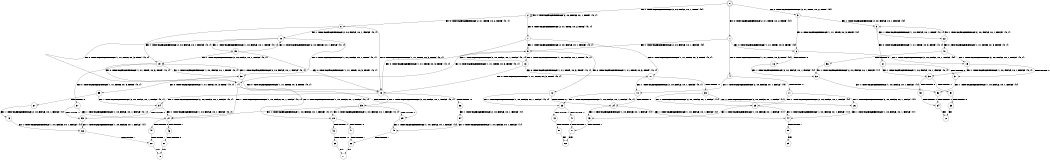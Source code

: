 digraph BCG {
size = "7, 10.5";
center = TRUE;
node [shape = circle];
0 [peripheries = 2];
0 -> 1 [label = "EX !0 !ATOMIC_EXCH_BRANCH (2, +1, TRUE, +0, 2, TRUE) !{0}"];
0 -> 2 [label = "EX !1 !ATOMIC_EXCH_BRANCH (2, +0, FALSE, +0, 1, TRUE) !{0}"];
0 -> 3 [label = "EX !0 !ATOMIC_EXCH_BRANCH (2, +1, TRUE, +0, 2, TRUE) !{0}"];
1 -> 4 [label = "EX !0 !ATOMIC_EXCH_BRANCH (1, +1, TRUE, +0, 3, TRUE) !{0}"];
1 -> 5 [label = "EX !1 !ATOMIC_EXCH_BRANCH (2, +0, FALSE, +0, 1, FALSE) !{0}"];
1 -> 6 [label = "EX !0 !ATOMIC_EXCH_BRANCH (1, +1, TRUE, +0, 3, TRUE) !{0}"];
2 -> 2 [label = "EX !1 !ATOMIC_EXCH_BRANCH (2, +0, FALSE, +0, 1, TRUE) !{0, 1}"];
2 -> 7 [label = "EX !0 !ATOMIC_EXCH_BRANCH (2, +1, TRUE, +0, 2, TRUE) !{0, 1}"];
2 -> 8 [label = "EX !0 !ATOMIC_EXCH_BRANCH (2, +1, TRUE, +0, 2, TRUE) !{0, 1}"];
3 -> 9 [label = "EX !1 !ATOMIC_EXCH_BRANCH (2, +0, FALSE, +0, 1, FALSE) !{0}"];
3 -> 6 [label = "EX !0 !ATOMIC_EXCH_BRANCH (1, +1, TRUE, +0, 3, TRUE) !{0}"];
4 -> 10 [label = "EX !1 !ATOMIC_EXCH_BRANCH (2, +0, FALSE, +0, 1, FALSE) !{0}"];
4 -> 11 [label = "TERMINATE !0"];
5 -> 12 [label = "EX !0 !ATOMIC_EXCH_BRANCH (1, +1, TRUE, +0, 3, TRUE) !{0, 1}"];
5 -> 13 [label = "EX !1 !ATOMIC_EXCH_BRANCH (1, +0, FALSE, +0, 1, TRUE) !{0, 1}"];
5 -> 14 [label = "EX !0 !ATOMIC_EXCH_BRANCH (1, +1, TRUE, +0, 3, TRUE) !{0, 1}"];
6 -> 15 [label = "EX !1 !ATOMIC_EXCH_BRANCH (2, +0, FALSE, +0, 1, FALSE) !{0}"];
6 -> 16 [label = "TERMINATE !0"];
7 -> 17 [label = "EX !0 !ATOMIC_EXCH_BRANCH (1, +1, TRUE, +0, 3, TRUE) !{0, 1}"];
7 -> 5 [label = "EX !1 !ATOMIC_EXCH_BRANCH (2, +0, FALSE, +0, 1, FALSE) !{0, 1}"];
7 -> 18 [label = "EX !0 !ATOMIC_EXCH_BRANCH (1, +1, TRUE, +0, 3, TRUE) !{0, 1}"];
8 -> 19 [label = "EX !1 !ATOMIC_EXCH_BRANCH (2, +0, FALSE, +0, 1, FALSE) !{0, 1}"];
8 -> 18 [label = "EX !0 !ATOMIC_EXCH_BRANCH (1, +1, TRUE, +0, 3, TRUE) !{0, 1}"];
8 -> 20 [label = "EX !1 !ATOMIC_EXCH_BRANCH (2, +0, FALSE, +0, 1, FALSE) !{0, 1}"];
9 -> 21 [label = "EX !0 !ATOMIC_EXCH_BRANCH (1, +1, TRUE, +0, 3, TRUE) !{0, 1}"];
9 -> 22 [label = "EX !1 !ATOMIC_EXCH_BRANCH (1, +0, FALSE, +0, 1, TRUE) !{0, 1}"];
10 -> 23 [label = "EX !1 !ATOMIC_EXCH_BRANCH (1, +0, FALSE, +0, 1, FALSE) !{0, 1}"];
10 -> 24 [label = "TERMINATE !0"];
11 -> 25 [label = "EX !1 !ATOMIC_EXCH_BRANCH (2, +0, FALSE, +0, 1, FALSE) !{1}"];
11 -> 26 [label = "EX !1 !ATOMIC_EXCH_BRANCH (2, +0, FALSE, +0, 1, FALSE) !{1}"];
12 -> 23 [label = "EX !1 !ATOMIC_EXCH_BRANCH (1, +0, FALSE, +0, 1, FALSE) !{0, 1}"];
12 -> 24 [label = "TERMINATE !0"];
13 -> 17 [label = "EX !0 !ATOMIC_EXCH_BRANCH (1, +1, TRUE, +0, 3, TRUE) !{0, 1}"];
13 -> 5 [label = "EX !1 !ATOMIC_EXCH_BRANCH (2, +0, FALSE, +0, 1, FALSE) !{0, 1}"];
13 -> 18 [label = "EX !0 !ATOMIC_EXCH_BRANCH (1, +1, TRUE, +0, 3, TRUE) !{0, 1}"];
14 -> 27 [label = "EX !1 !ATOMIC_EXCH_BRANCH (1, +0, FALSE, +0, 1, FALSE) !{0, 1}"];
14 -> 28 [label = "EX !1 !ATOMIC_EXCH_BRANCH (1, +0, FALSE, +0, 1, FALSE) !{0, 1}"];
14 -> 29 [label = "TERMINATE !0"];
15 -> 30 [label = "EX !1 !ATOMIC_EXCH_BRANCH (1, +0, FALSE, +0, 1, FALSE) !{0, 1}"];
15 -> 31 [label = "TERMINATE !0"];
16 -> 32 [label = "EX !1 !ATOMIC_EXCH_BRANCH (2, +0, FALSE, +0, 1, FALSE) !{1}"];
17 -> 10 [label = "EX !1 !ATOMIC_EXCH_BRANCH (2, +0, FALSE, +0, 1, FALSE) !{0, 1}"];
17 -> 33 [label = "TERMINATE !0"];
18 -> 34 [label = "EX !1 !ATOMIC_EXCH_BRANCH (2, +0, FALSE, +0, 1, FALSE) !{0, 1}"];
18 -> 35 [label = "EX !1 !ATOMIC_EXCH_BRANCH (2, +0, FALSE, +0, 1, FALSE) !{0, 1}"];
18 -> 36 [label = "TERMINATE !0"];
19 -> 37 [label = "EX !0 !ATOMIC_EXCH_BRANCH (1, +1, TRUE, +0, 3, TRUE) !{0, 1}"];
19 -> 38 [label = "EX !1 !ATOMIC_EXCH_BRANCH (1, +0, FALSE, +0, 1, TRUE) !{0, 1}"];
19 -> 14 [label = "EX !0 !ATOMIC_EXCH_BRANCH (1, +1, TRUE, +0, 3, TRUE) !{0, 1}"];
20 -> 38 [label = "EX !1 !ATOMIC_EXCH_BRANCH (1, +0, FALSE, +0, 1, TRUE) !{0, 1}"];
20 -> 14 [label = "EX !0 !ATOMIC_EXCH_BRANCH (1, +1, TRUE, +0, 3, TRUE) !{0, 1}"];
20 -> 39 [label = "EX !1 !ATOMIC_EXCH_BRANCH (1, +0, FALSE, +0, 1, TRUE) !{0, 1}"];
21 -> 30 [label = "EX !1 !ATOMIC_EXCH_BRANCH (1, +0, FALSE, +0, 1, FALSE) !{0, 1}"];
21 -> 31 [label = "TERMINATE !0"];
22 -> 40 [label = "EX !0 !ATOMIC_EXCH_BRANCH (1, +1, TRUE, +0, 3, TRUE) !{0, 1}"];
22 -> 9 [label = "EX !1 !ATOMIC_EXCH_BRANCH (2, +0, FALSE, +0, 1, FALSE) !{0, 1}"];
23 -> 41 [label = "TERMINATE !0"];
23 -> 42 [label = "TERMINATE !1"];
24 -> 43 [label = "EX !1 !ATOMIC_EXCH_BRANCH (1, +0, FALSE, +0, 1, FALSE) !{1}"];
24 -> 44 [label = "EX !1 !ATOMIC_EXCH_BRANCH (1, +0, FALSE, +0, 1, FALSE) !{1}"];
25 -> 43 [label = "EX !1 !ATOMIC_EXCH_BRANCH (1, +0, FALSE, +0, 1, FALSE) !{1}"];
25 -> 44 [label = "EX !1 !ATOMIC_EXCH_BRANCH (1, +0, FALSE, +0, 1, FALSE) !{1}"];
26 -> 44 [label = "EX !1 !ATOMIC_EXCH_BRANCH (1, +0, FALSE, +0, 1, FALSE) !{1}"];
27 -> 45 [label = "TERMINATE !0"];
27 -> 46 [label = "TERMINATE !1"];
28 -> 47 [label = "TERMINATE !0"];
28 -> 48 [label = "TERMINATE !1"];
29 -> 49 [label = "EX !1 !ATOMIC_EXCH_BRANCH (1, +0, FALSE, +0, 1, FALSE) !{1}"];
30 -> 50 [label = "TERMINATE !0"];
30 -> 51 [label = "TERMINATE !1"];
31 -> 52 [label = "EX !1 !ATOMIC_EXCH_BRANCH (1, +0, FALSE, +0, 1, FALSE) !{1}"];
32 -> 52 [label = "EX !1 !ATOMIC_EXCH_BRANCH (1, +0, FALSE, +0, 1, FALSE) !{1}"];
33 -> 25 [label = "EX !1 !ATOMIC_EXCH_BRANCH (2, +0, FALSE, +0, 1, FALSE) !{1}"];
33 -> 26 [label = "EX !1 !ATOMIC_EXCH_BRANCH (2, +0, FALSE, +0, 1, FALSE) !{1}"];
34 -> 27 [label = "EX !1 !ATOMIC_EXCH_BRANCH (1, +0, FALSE, +0, 1, FALSE) !{0, 1}"];
34 -> 53 [label = "TERMINATE !0"];
35 -> 27 [label = "EX !1 !ATOMIC_EXCH_BRANCH (1, +0, FALSE, +0, 1, FALSE) !{0, 1}"];
35 -> 28 [label = "EX !1 !ATOMIC_EXCH_BRANCH (1, +0, FALSE, +0, 1, FALSE) !{0, 1}"];
35 -> 29 [label = "TERMINATE !0"];
36 -> 54 [label = "EX !1 !ATOMIC_EXCH_BRANCH (2, +0, FALSE, +0, 1, FALSE) !{1}"];
37 -> 27 [label = "EX !1 !ATOMIC_EXCH_BRANCH (1, +0, FALSE, +0, 1, FALSE) !{0, 1}"];
37 -> 53 [label = "TERMINATE !0"];
38 -> 55 [label = "EX !0 !ATOMIC_EXCH_BRANCH (1, +1, TRUE, +0, 3, TRUE) !{0, 1}"];
38 -> 19 [label = "EX !1 !ATOMIC_EXCH_BRANCH (2, +0, FALSE, +0, 1, FALSE) !{0, 1}"];
38 -> 18 [label = "EX !0 !ATOMIC_EXCH_BRANCH (1, +1, TRUE, +0, 3, TRUE) !{0, 1}"];
39 -> 19 [label = "EX !1 !ATOMIC_EXCH_BRANCH (2, +0, FALSE, +0, 1, FALSE) !{0, 1}"];
39 -> 18 [label = "EX !0 !ATOMIC_EXCH_BRANCH (1, +1, TRUE, +0, 3, TRUE) !{0, 1}"];
39 -> 20 [label = "EX !1 !ATOMIC_EXCH_BRANCH (2, +0, FALSE, +0, 1, FALSE) !{0, 1}"];
40 -> 15 [label = "EX !1 !ATOMIC_EXCH_BRANCH (2, +0, FALSE, +0, 1, FALSE) !{0, 1}"];
40 -> 56 [label = "TERMINATE !0"];
41 -> 57 [label = "TERMINATE !1"];
42 -> 58 [label = "TERMINATE !0"];
43 -> 57 [label = "TERMINATE !1"];
44 -> 59 [label = "TERMINATE !1"];
45 -> 60 [label = "TERMINATE !1"];
46 -> 61 [label = "TERMINATE !0"];
47 -> 62 [label = "TERMINATE !1"];
48 -> 63 [label = "TERMINATE !0"];
49 -> 62 [label = "TERMINATE !1"];
50 -> 64 [label = "TERMINATE !1"];
51 -> 65 [label = "TERMINATE !0"];
52 -> 64 [label = "TERMINATE !1"];
53 -> 66 [label = "EX !1 !ATOMIC_EXCH_BRANCH (1, +0, FALSE, +0, 1, FALSE) !{1}"];
54 -> 49 [label = "EX !1 !ATOMIC_EXCH_BRANCH (1, +0, FALSE, +0, 1, FALSE) !{1}"];
55 -> 34 [label = "EX !1 !ATOMIC_EXCH_BRANCH (2, +0, FALSE, +0, 1, FALSE) !{0, 1}"];
55 -> 67 [label = "TERMINATE !0"];
56 -> 32 [label = "EX !1 !ATOMIC_EXCH_BRANCH (2, +0, FALSE, +0, 1, FALSE) !{1}"];
57 -> 68 [label = "exit"];
58 -> 68 [label = "exit"];
59 -> 69 [label = "exit"];
60 -> 70 [label = "exit"];
61 -> 70 [label = "exit"];
62 -> 71 [label = "exit"];
63 -> 71 [label = "exit"];
64 -> 72 [label = "exit"];
65 -> 72 [label = "exit"];
66 -> 60 [label = "TERMINATE !1"];
67 -> 73 [label = "EX !1 !ATOMIC_EXCH_BRANCH (2, +0, FALSE, +0, 1, FALSE) !{1}"];
73 -> 66 [label = "EX !1 !ATOMIC_EXCH_BRANCH (1, +0, FALSE, +0, 1, FALSE) !{1}"];
}
